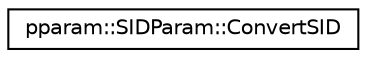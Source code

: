 digraph "Graphical Class Hierarchy"
{
 // LATEX_PDF_SIZE
  edge [fontname="Helvetica",fontsize="10",labelfontname="Helvetica",labelfontsize="10"];
  node [fontname="Helvetica",fontsize="10",shape=record];
  rankdir="LR";
  Node0 [label="pparam::SIDParam::ConvertSID",height=0.2,width=0.4,color="black", fillcolor="white", style="filled",URL="$classpparam_1_1SIDParam_1_1ConvertSID.html",tooltip=" "];
}
